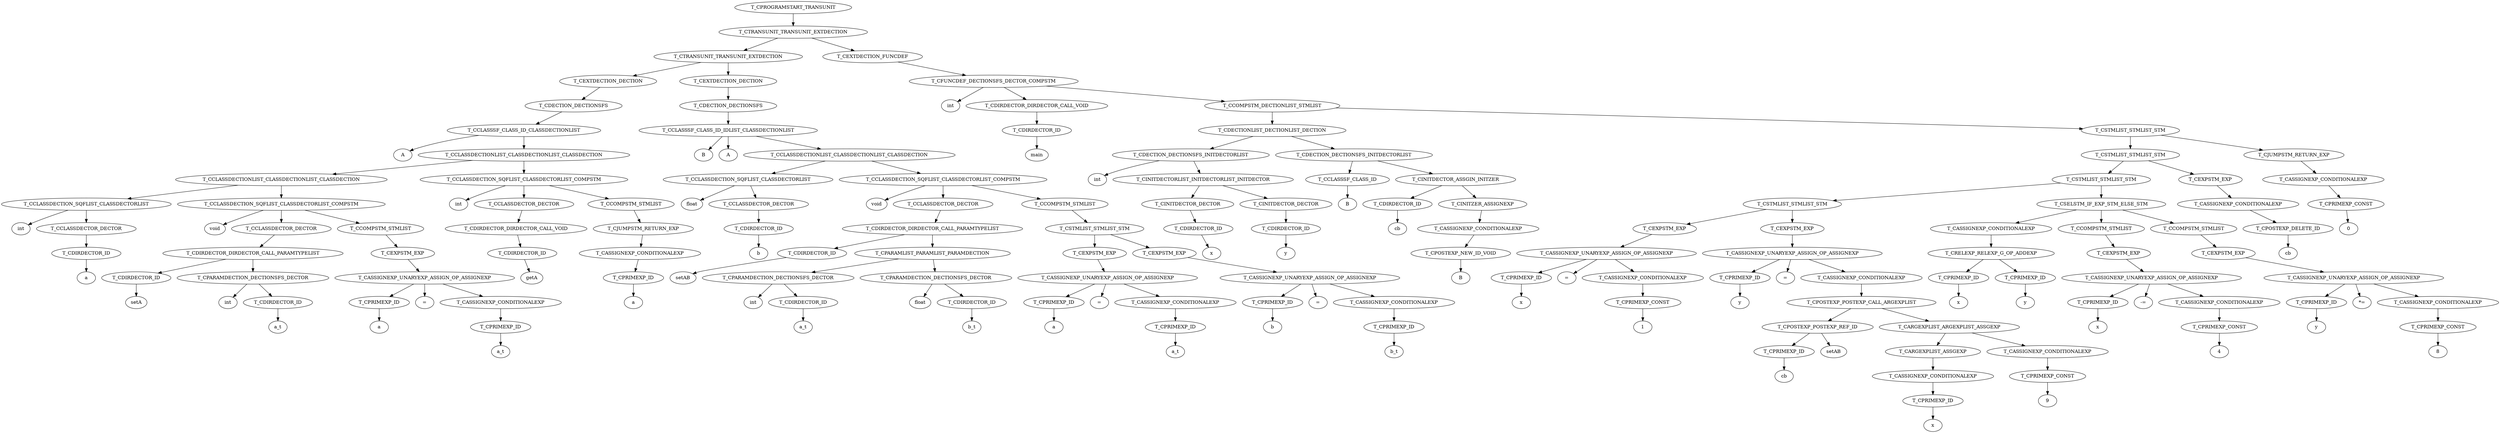 digraph hierarchy {
178 [label="T_CPROGRAMSTART_TRANSUNIT"]
177 [label="T_CTRANSUNIT_TRANSUNIT_EXTDECTION"]
85 [label="T_CTRANSUNIT_TRANSUNIT_EXTDECTION"]
176 [label="T_CEXTDECTION_FUNCDEF"]
40 [label="T_CEXTDECTION_DECTION"]
84 [label="T_CEXTDECTION_DECTION"]
175 [label="T_CFUNCDEF_DECTIONSFS_DECTOR_COMPSTM"]
39 [label="T_CDECTION_DECTIONSFS"]
83 [label="T_CDECTION_DECTIONSFS"]
86 [label="int"]
89 [label="T_CDIRDECTOR_DIRDECTOR_CALL_VOID"]
174 [label="T_CCOMPSTM_DECTIONLIST_STMLIST"]
37 [label="T_CCLASSSF_CLASS_ID_CLASSDECTIONLIST"]
81 [label="T_CCLASSSF_CLASS_ID_IDLIST_CLASSDECTIONLIST"]
87 [label="T_CDIRDECTOR_ID"]
109 [label="T_CDECTIONLIST_DECTIONLIST_DECTION"]
173 [label="T_CSTMLIST_STMLIST_STM"]
38 [label="A"]
36 [label="T_CCLASSDECTIONLIST_CLASSDECTIONLIST_CLASSDECTION"]
82 [label="B"]
41 [label="A"]
80 [label="T_CCLASSDECTIONLIST_CLASSDECTIONLIST_CLASSDECTION"]
88 [label="main"]
98 [label="T_CDECTION_DECTIONSFS_INITDECTORLIST"]
108 [label="T_CDECTION_DECTIONSFS_INITDECTORLIST"]
168 [label="T_CSTMLIST_STMLIST_STM"]
172 [label="T_CJUMPSTM_RETURN_EXP"]
24 [label="T_CCLASSDECTIONLIST_CLASSDECTIONLIST_CLASSDECTION"]
35 [label="T_CCLASSDECTION_SQFLIST_CLASSDECTORLIST_COMPSTM"]
46 [label="T_CCLASSDECTION_SQFLIST_CLASSDECTORLIST"]
79 [label="T_CCLASSDECTION_SQFLIST_CLASSDECTORLIST_COMPSTM"]
90 [label="int"]
97 [label="T_CINITDECTORLIST_INITDECTORLIST_INITDECTOR"]
99 [label="T_CCLASSSF_CLASS_ID"]
107 [label="T_CINITDECTOR_ASSGIN_INITZER"]
163 [label="T_CSTMLIST_STMLIST_STM"]
167 [label="T_CEXPSTM_EXP"]
171 [label="T_CASSIGNEXP_CONDITIONALEXP"]
4 [label="T_CCLASSDECTION_SQFLIST_CLASSDECTORLIST"]
23 [label="T_CCLASSDECTION_SQFLIST_CLASSDECTORLIST_COMPSTM"]
25 [label="int"]
29 [label="T_CCLASSDECTOR_DECTOR"]
34 [label="T_CCOMPSTM_STMLIST"]
42 [label="float"]
45 [label="T_CCLASSDECTOR_DECTOR"]
47 [label="void"]
60 [label="T_CCLASSDECTOR_DECTOR"]
78 [label="T_CCOMPSTM_STMLIST"]
93 [label="T_CINITDECTOR_DECTOR"]
96 [label="T_CINITDECTOR_DECTOR"]
100 [label="B"]
101 [label="T_CDIRDECTOR_ID"]
106 [label="T_CINITZER_ASSIGNEXP"]
137 [label="T_CSTMLIST_STMLIST_STM"]
162 [label="T_CSELSTM_IF_EXP_STM_ELSE_STM"]
166 [label="T_CASSIGNEXP_CONDITIONALEXP"]
170 [label="T_CPRIMEXP_CONST"]
0 [label="int"]
3 [label="T_CCLASSDECTOR_DECTOR"]
5 [label="void"]
13 [label="T_CCLASSDECTOR_DECTOR"]
22 [label="T_CCOMPSTM_STMLIST"]
28 [label="T_CDIRDECTOR_DIRDECTOR_CALL_VOID"]
33 [label="T_CJUMPSTM_RETURN_EXP"]
43 [label="T_CDIRDECTOR_ID"]
59 [label="T_CDIRDECTOR_DIRDECTOR_CALL_PARAMTYPELIST"]
77 [label="T_CSTMLIST_STMLIST_STM"]
91 [label="T_CDIRDECTOR_ID"]
94 [label="T_CDIRDECTOR_ID"]
102 [label="cb"]
105 [label="T_CASSIGNEXP_CONDITIONALEXP"]
117 [label="T_CEXPSTM_EXP"]
136 [label="T_CEXPSTM_EXP"]
143 [label="T_CASSIGNEXP_CONDITIONALEXP"]
152 [label="T_CCOMPSTM_STMLIST"]
161 [label="T_CCOMPSTM_STMLIST"]
164 [label="T_CPOSTEXP_DELETE_ID"]
169 [label="0"]
1 [label="T_CDIRDECTOR_ID"]
12 [label="T_CDIRDECTOR_DIRDECTOR_CALL_PARAMTYPELIST"]
21 [label="T_CEXPSTM_EXP"]
26 [label="T_CDIRDECTOR_ID"]
32 [label="T_CASSIGNEXP_CONDITIONALEXP"]
44 [label="b"]
48 [label="T_CDIRDECTOR_ID"]
58 [label="T_CPARAMLIST_PARAMLIST_PARAMDECTION"]
68 [label="T_CEXPSTM_EXP"]
76 [label="T_CEXPSTM_EXP"]
92 [label="x"]
95 [label="y"]
103 [label="T_CPOSTEXP_NEW_ID_VOID"]
116 [label="T_CASSIGNEXP_UNARYEXP_ASSIGN_OP_ASSIGNEXP"]
135 [label="T_CASSIGNEXP_UNARYEXP_ASSIGN_OP_ASSIGNEXP"]
142 [label="T_CRELEXP_RELEXP_G_OP_ADDEXP"]
151 [label="T_CEXPSTM_EXP"]
160 [label="T_CEXPSTM_EXP"]
165 [label="cb"]
2 [label="a"]
6 [label="T_CDIRDECTOR_ID"]
11 [label="T_CPARAMDECTION_DECTIONSFS_DECTOR"]
20 [label="T_CASSIGNEXP_UNARYEXP_ASSIGN_OP_ASSIGNEXP"]
27 [label="getA"]
30 [label="T_CPRIMEXP_ID"]
49 [label="setAB"]
53 [label="T_CPARAMDECTION_DECTIONSFS_DECTOR"]
57 [label="T_CPARAMDECTION_DECTIONSFS_DECTOR"]
67 [label="T_CASSIGNEXP_UNARYEXP_ASSIGN_OP_ASSIGNEXP"]
75 [label="T_CASSIGNEXP_UNARYEXP_ASSIGN_OP_ASSIGNEXP"]
104 [label="B"]
110 [label="T_CPRIMEXP_ID"]
112 [label="="]
115 [label="T_CASSIGNEXP_CONDITIONALEXP"]
118 [label="T_CPRIMEXP_ID"]
120 [label="="]
134 [label="T_CASSIGNEXP_CONDITIONALEXP"]
138 [label="T_CPRIMEXP_ID"]
140 [label="T_CPRIMEXP_ID"]
150 [label="T_CASSIGNEXP_UNARYEXP_ASSIGN_OP_ASSIGNEXP"]
159 [label="T_CASSIGNEXP_UNARYEXP_ASSIGN_OP_ASSIGNEXP"]
7 [label="setA"]
8 [label="int"]
9 [label="T_CDIRDECTOR_ID"]
14 [label="T_CPRIMEXP_ID"]
16 [label="="]
19 [label="T_CASSIGNEXP_CONDITIONALEXP"]
31 [label="a"]
50 [label="int"]
51 [label="T_CDIRDECTOR_ID"]
54 [label="float"]
55 [label="T_CDIRDECTOR_ID"]
61 [label="T_CPRIMEXP_ID"]
63 [label="="]
66 [label="T_CASSIGNEXP_CONDITIONALEXP"]
69 [label="T_CPRIMEXP_ID"]
71 [label="="]
74 [label="T_CASSIGNEXP_CONDITIONALEXP"]
111 [label="x"]
114 [label="T_CPRIMEXP_CONST"]
119 [label="y"]
133 [label="T_CPOSTEXP_POSTEXP_CALL_ARGEXPLIST"]
139 [label="x"]
141 [label="y"]
144 [label="T_CPRIMEXP_ID"]
146 [label="-="]
149 [label="T_CASSIGNEXP_CONDITIONALEXP"]
153 [label="T_CPRIMEXP_ID"]
155 [label="*="]
158 [label="T_CASSIGNEXP_CONDITIONALEXP"]
10 [label="a_t"]
15 [label="a"]
17 [label="T_CPRIMEXP_ID"]
52 [label="a_t"]
56 [label="b_t"]
62 [label="a"]
64 [label="T_CPRIMEXP_ID"]
70 [label="b"]
72 [label="T_CPRIMEXP_ID"]
113 [label="1"]
123 [label="T_CPOSTEXP_POSTEXP_REF_ID"]
132 [label="T_CARGEXPLIST_ARGEXPLIST_ASSGEXP"]
145 [label="x"]
148 [label="T_CPRIMEXP_CONST"]
154 [label="y"]
157 [label="T_CPRIMEXP_CONST"]
18 [label="a_t"]
65 [label="a_t"]
73 [label="b_t"]
121 [label="T_CPRIMEXP_ID"]
124 [label="setAB"]
128 [label="T_CARGEXPLIST_ASSGEXP"]
131 [label="T_CASSIGNEXP_CONDITIONALEXP"]
147 [label="4"]
156 [label="8"]
122 [label="cb"]
127 [label="T_CASSIGNEXP_CONDITIONALEXP"]
130 [label="T_CPRIMEXP_CONST"]
125 [label="T_CPRIMEXP_ID"]
129 [label="9"]
126 [label="x"]
178 -> 177;
177 -> 85;
177 -> 176;
85 -> 40;
85 -> 84;
176 -> 175;
40 -> 39;
84 -> 83;
175 -> 86;
175 -> 89;
175 -> 174;
39 -> 37;
83 -> 81;
89 -> 87;
174 -> 109;
174 -> 173;
37 -> 38;
37 -> 36;
81 -> 82;
81 -> 41;
81 -> 80;
87 -> 88;
109 -> 98;
109 -> 108;
173 -> 168;
173 -> 172;
36 -> 24;
36 -> 35;
80 -> 46;
80 -> 79;
98 -> 90;
98 -> 97;
108 -> 99;
108 -> 107;
168 -> 163;
168 -> 167;
172 -> 171;
24 -> 4;
24 -> 23;
35 -> 25;
35 -> 29;
35 -> 34;
46 -> 42;
46 -> 45;
79 -> 47;
79 -> 60;
79 -> 78;
97 -> 93;
97 -> 96;
99 -> 100;
107 -> 101;
107 -> 106;
163 -> 137;
163 -> 162;
167 -> 166;
171 -> 170;
4 -> 0;
4 -> 3;
23 -> 5;
23 -> 13;
23 -> 22;
29 -> 28;
34 -> 33;
45 -> 43;
60 -> 59;
78 -> 77;
93 -> 91;
96 -> 94;
101 -> 102;
106 -> 105;
137 -> 117;
137 -> 136;
162 -> 143;
162 -> 152;
162 -> 161;
166 -> 164;
170 -> 169;
3 -> 1;
13 -> 12;
22 -> 21;
28 -> 26;
33 -> 32;
43 -> 44;
59 -> 48;
59 -> 58;
77 -> 68;
77 -> 76;
91 -> 92;
94 -> 95;
105 -> 103;
117 -> 116;
136 -> 135;
143 -> 142;
152 -> 151;
161 -> 160;
164 -> 165;
1 -> 2;
12 -> 6;
12 -> 11;
21 -> 20;
26 -> 27;
32 -> 30;
48 -> 49;
58 -> 53;
58 -> 57;
68 -> 67;
76 -> 75;
103 -> 104;
116 -> 110;
116 -> 112;
116 -> 115;
135 -> 118;
135 -> 120;
135 -> 134;
142 -> 138;
142 -> 140;
151 -> 150;
160 -> 159;
6 -> 7;
11 -> 8;
11 -> 9;
20 -> 14;
20 -> 16;
20 -> 19;
30 -> 31;
53 -> 50;
53 -> 51;
57 -> 54;
57 -> 55;
67 -> 61;
67 -> 63;
67 -> 66;
75 -> 69;
75 -> 71;
75 -> 74;
110 -> 111;
115 -> 114;
118 -> 119;
134 -> 133;
138 -> 139;
140 -> 141;
150 -> 144;
150 -> 146;
150 -> 149;
159 -> 153;
159 -> 155;
159 -> 158;
9 -> 10;
14 -> 15;
19 -> 17;
51 -> 52;
55 -> 56;
61 -> 62;
66 -> 64;
69 -> 70;
74 -> 72;
114 -> 113;
133 -> 123;
133 -> 132;
144 -> 145;
149 -> 148;
153 -> 154;
158 -> 157;
17 -> 18;
64 -> 65;
72 -> 73;
123 -> 121;
123 -> 124;
132 -> 128;
132 -> 131;
148 -> 147;
157 -> 156;
121 -> 122;
128 -> 127;
131 -> 130;
127 -> 125;
130 -> 129;
125 -> 126;
}